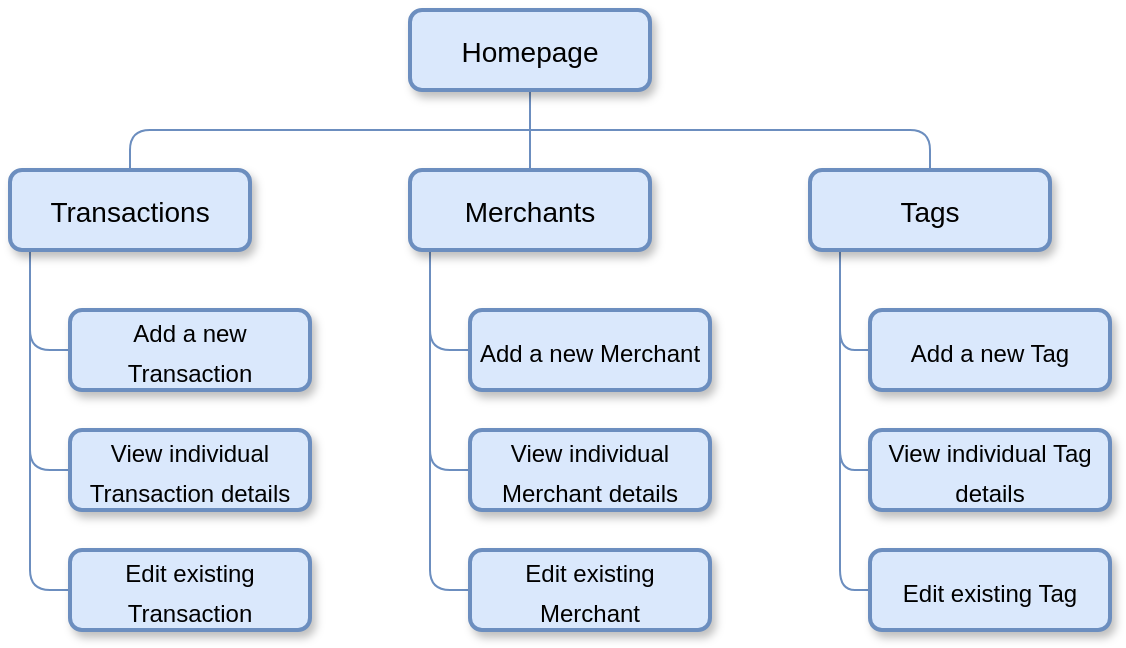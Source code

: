 <mxfile version="13.7.3" type="github"><diagram id="aLm1d6qrdWkqwyjXUEWt" name="Page-1"><mxGraphModel dx="1036" dy="562" grid="1" gridSize="10" guides="1" tooltips="1" connect="1" arrows="1" fold="1" page="1" pageScale="1" pageWidth="1169" pageHeight="827" math="0" shadow="0"><root><mxCell id="0"/><mxCell id="1" parent="0"/><mxCell id="HWceZ3zaH9tKK3792KX5-5" style="edgeStyle=orthogonalEdgeStyle;orthogonalLoop=1;jettySize=auto;html=1;entryX=0.5;entryY=0;entryDx=0;entryDy=0;shadow=0;endArrow=none;endFill=0;fontSize=16;jumpStyle=none;rounded=1;exitX=0.5;exitY=0;exitDx=0;exitDy=0;fillColor=#dae8fc;strokeColor=#6c8ebf;" edge="1" parent="1" source="HWceZ3zaH9tKK3792KX5-4" target="HWceZ3zaH9tKK3792KX5-3"><mxGeometry relative="1" as="geometry"><mxPoint x="660" y="150" as="sourcePoint"/><Array as="points"><mxPoint x="340" y="180"/><mxPoint x="740" y="180"/></Array></mxGeometry></mxCell><mxCell id="HWceZ3zaH9tKK3792KX5-8" style="edgeStyle=orthogonalEdgeStyle;rounded=1;jumpStyle=none;orthogonalLoop=1;jettySize=auto;html=1;exitX=0.5;exitY=1;exitDx=0;exitDy=0;entryX=0.5;entryY=0;entryDx=0;entryDy=0;shadow=0;endArrow=none;endFill=0;fontSize=16;fillColor=#dae8fc;strokeColor=#6c8ebf;" edge="1" parent="1" source="HWceZ3zaH9tKK3792KX5-1" target="HWceZ3zaH9tKK3792KX5-2"><mxGeometry relative="1" as="geometry"/></mxCell><mxCell id="HWceZ3zaH9tKK3792KX5-1" value="&lt;font style=&quot;font-size: 14px&quot;&gt;Homepage&lt;/font&gt;" style="rounded=1;whiteSpace=wrap;html=1;shadow=1;strokeWidth=2;fontSize=16;fillColor=#dae8fc;strokeColor=#6c8ebf;" vertex="1" parent="1"><mxGeometry x="480" y="120" width="120" height="40" as="geometry"/></mxCell><mxCell id="HWceZ3zaH9tKK3792KX5-21" style="edgeStyle=orthogonalEdgeStyle;rounded=1;jumpStyle=none;orthogonalLoop=1;jettySize=auto;html=1;exitX=0;exitY=0.5;exitDx=0;exitDy=0;entryX=0;entryY=0.5;entryDx=0;entryDy=0;shadow=0;endArrow=none;endFill=0;fontSize=16;fillColor=#dae8fc;strokeColor=#6c8ebf;" edge="1" parent="1" source="HWceZ3zaH9tKK3792KX5-2" target="HWceZ3zaH9tKK3792KX5-15"><mxGeometry relative="1" as="geometry"><Array as="points"><mxPoint x="490" y="220"/><mxPoint x="490" y="290"/></Array></mxGeometry></mxCell><mxCell id="HWceZ3zaH9tKK3792KX5-22" style="edgeStyle=orthogonalEdgeStyle;rounded=1;jumpStyle=none;orthogonalLoop=1;jettySize=auto;html=1;exitX=0;exitY=0.5;exitDx=0;exitDy=0;entryX=0;entryY=0.5;entryDx=0;entryDy=0;shadow=0;endArrow=none;endFill=0;fontSize=16;fillColor=#dae8fc;strokeColor=#6c8ebf;" edge="1" parent="1" source="HWceZ3zaH9tKK3792KX5-2" target="HWceZ3zaH9tKK3792KX5-16"><mxGeometry relative="1" as="geometry"><Array as="points"><mxPoint x="490" y="220"/><mxPoint x="490" y="350"/></Array></mxGeometry></mxCell><mxCell id="HWceZ3zaH9tKK3792KX5-23" style="edgeStyle=orthogonalEdgeStyle;rounded=1;jumpStyle=none;orthogonalLoop=1;jettySize=auto;html=1;exitX=0;exitY=0.5;exitDx=0;exitDy=0;shadow=0;endArrow=none;endFill=0;fontSize=16;entryX=0;entryY=0.5;entryDx=0;entryDy=0;fillColor=#dae8fc;strokeColor=#6c8ebf;" edge="1" parent="1" source="HWceZ3zaH9tKK3792KX5-2" target="HWceZ3zaH9tKK3792KX5-17"><mxGeometry relative="1" as="geometry"><Array as="points"><mxPoint x="490" y="220"/><mxPoint x="490" y="410"/></Array></mxGeometry></mxCell><mxCell id="HWceZ3zaH9tKK3792KX5-2" value="&lt;font style=&quot;font-size: 14px&quot;&gt;Merchants&lt;/font&gt;" style="rounded=1;whiteSpace=wrap;html=1;shadow=1;strokeWidth=2;fontSize=16;fillColor=#dae8fc;strokeColor=#6c8ebf;" vertex="1" parent="1"><mxGeometry x="480" y="200" width="120" height="40" as="geometry"/></mxCell><mxCell id="HWceZ3zaH9tKK3792KX5-25" style="edgeStyle=elbowEdgeStyle;rounded=1;jumpStyle=none;orthogonalLoop=1;jettySize=auto;html=1;exitX=0;exitY=0.5;exitDx=0;exitDy=0;entryX=0;entryY=0.5;entryDx=0;entryDy=0;shadow=0;endArrow=none;endFill=0;fontSize=16;fillColor=#dae8fc;strokeColor=#6c8ebf;" edge="1" parent="1" source="HWceZ3zaH9tKK3792KX5-3" target="HWceZ3zaH9tKK3792KX5-18"><mxGeometry relative="1" as="geometry"/></mxCell><mxCell id="HWceZ3zaH9tKK3792KX5-26" style="edgeStyle=elbowEdgeStyle;rounded=1;jumpStyle=none;orthogonalLoop=1;jettySize=auto;html=1;exitX=0;exitY=0.5;exitDx=0;exitDy=0;shadow=0;endArrow=none;endFill=0;fontSize=16;fillColor=#dae8fc;strokeColor=#6c8ebf;" edge="1" parent="1" source="HWceZ3zaH9tKK3792KX5-3" target="HWceZ3zaH9tKK3792KX5-19"><mxGeometry relative="1" as="geometry"/></mxCell><mxCell id="HWceZ3zaH9tKK3792KX5-27" style="edgeStyle=elbowEdgeStyle;rounded=1;jumpStyle=none;orthogonalLoop=1;jettySize=auto;html=1;exitX=0;exitY=0.5;exitDx=0;exitDy=0;shadow=0;endArrow=none;endFill=0;fontSize=16;fillColor=#dae8fc;strokeColor=#6c8ebf;" edge="1" parent="1" source="HWceZ3zaH9tKK3792KX5-3" target="HWceZ3zaH9tKK3792KX5-20"><mxGeometry relative="1" as="geometry"/></mxCell><mxCell id="HWceZ3zaH9tKK3792KX5-3" value="&lt;font style=&quot;font-size: 14px&quot;&gt;Tags&lt;/font&gt;" style="rounded=1;whiteSpace=wrap;html=1;shadow=1;strokeWidth=2;fontSize=16;fillColor=#dae8fc;strokeColor=#6c8ebf;" vertex="1" parent="1"><mxGeometry x="680" y="200" width="120" height="40" as="geometry"/></mxCell><mxCell id="HWceZ3zaH9tKK3792KX5-12" style="edgeStyle=elbowEdgeStyle;rounded=1;jumpStyle=none;orthogonalLoop=1;jettySize=auto;html=1;exitX=0;exitY=0.5;exitDx=0;exitDy=0;shadow=0;endArrow=none;endFill=0;fontSize=16;entryX=0;entryY=0.5;entryDx=0;entryDy=0;fillColor=#dae8fc;strokeColor=#6c8ebf;" edge="1" parent="1" source="HWceZ3zaH9tKK3792KX5-4" target="HWceZ3zaH9tKK3792KX5-9"><mxGeometry relative="1" as="geometry"><Array as="points"><mxPoint x="290" y="260"/><mxPoint x="280" y="260"/></Array></mxGeometry></mxCell><mxCell id="HWceZ3zaH9tKK3792KX5-13" style="edgeStyle=elbowEdgeStyle;rounded=1;jumpStyle=none;orthogonalLoop=1;jettySize=auto;html=1;exitX=0;exitY=0.5;exitDx=0;exitDy=0;shadow=0;endArrow=none;endFill=0;fontSize=16;entryX=0;entryY=0.5;entryDx=0;entryDy=0;fillColor=#dae8fc;strokeColor=#6c8ebf;" edge="1" parent="1" source="HWceZ3zaH9tKK3792KX5-4" target="HWceZ3zaH9tKK3792KX5-10"><mxGeometry relative="1" as="geometry"><Array as="points"><mxPoint x="290" y="270"/><mxPoint x="280" y="290"/></Array></mxGeometry></mxCell><mxCell id="HWceZ3zaH9tKK3792KX5-14" style="edgeStyle=elbowEdgeStyle;rounded=1;jumpStyle=none;orthogonalLoop=1;jettySize=auto;html=1;shadow=0;endArrow=none;endFill=0;fontSize=16;entryX=0;entryY=0.5;entryDx=0;entryDy=0;exitX=0;exitY=0.5;exitDx=0;exitDy=0;fillColor=#dae8fc;strokeColor=#6c8ebf;" edge="1" parent="1" source="HWceZ3zaH9tKK3792KX5-4" target="HWceZ3zaH9tKK3792KX5-11"><mxGeometry relative="1" as="geometry"><mxPoint x="250" y="270" as="sourcePoint"/><Array as="points"><mxPoint x="290" y="320"/><mxPoint x="280" y="310"/><mxPoint x="290" y="330"/></Array></mxGeometry></mxCell><mxCell id="HWceZ3zaH9tKK3792KX5-4" value="&lt;font style=&quot;font-size: 14px&quot;&gt;Transactions&lt;/font&gt;" style="rounded=1;whiteSpace=wrap;html=1;shadow=1;strokeWidth=2;fontSize=16;fillColor=#dae8fc;strokeColor=#6c8ebf;" vertex="1" parent="1"><mxGeometry x="280" y="200" width="120" height="40" as="geometry"/></mxCell><mxCell id="HWceZ3zaH9tKK3792KX5-9" value="&lt;font style=&quot;line-height: 100% ; font-size: 12px&quot;&gt;Add a new Transaction&lt;/font&gt;" style="rounded=1;whiteSpace=wrap;html=1;shadow=1;strokeWidth=2;fontSize=16;fillColor=#dae8fc;strokeColor=#6c8ebf;" vertex="1" parent="1"><mxGeometry x="310" y="270" width="120" height="40" as="geometry"/></mxCell><mxCell id="HWceZ3zaH9tKK3792KX5-10" value="&lt;font style=&quot;font-size: 12px&quot;&gt;View individual Transaction details&lt;/font&gt;" style="rounded=1;whiteSpace=wrap;html=1;shadow=1;strokeWidth=2;fontSize=16;fillColor=#dae8fc;strokeColor=#6c8ebf;" vertex="1" parent="1"><mxGeometry x="310" y="330" width="120" height="40" as="geometry"/></mxCell><mxCell id="HWceZ3zaH9tKK3792KX5-11" value="&lt;font style=&quot;font-size: 12px&quot;&gt;Edit existing Transaction&lt;/font&gt;" style="rounded=1;whiteSpace=wrap;html=1;shadow=1;strokeWidth=2;fontSize=16;fillColor=#dae8fc;strokeColor=#6c8ebf;" vertex="1" parent="1"><mxGeometry x="310" y="390" width="120" height="40" as="geometry"/></mxCell><mxCell id="HWceZ3zaH9tKK3792KX5-15" value="&lt;font style=&quot;line-height: 100% ; font-size: 12px&quot;&gt;Add a new Merchant&lt;/font&gt;" style="rounded=1;whiteSpace=wrap;html=1;shadow=1;strokeWidth=2;fontSize=16;fillColor=#dae8fc;strokeColor=#6c8ebf;" vertex="1" parent="1"><mxGeometry x="510" y="270" width="120" height="40" as="geometry"/></mxCell><mxCell id="HWceZ3zaH9tKK3792KX5-16" value="&lt;font style=&quot;font-size: 12px&quot;&gt;View individual Merchant details&lt;/font&gt;" style="rounded=1;whiteSpace=wrap;html=1;shadow=1;strokeWidth=2;fontSize=16;fillColor=#dae8fc;strokeColor=#6c8ebf;" vertex="1" parent="1"><mxGeometry x="510" y="330" width="120" height="40" as="geometry"/></mxCell><mxCell id="HWceZ3zaH9tKK3792KX5-17" value="&lt;font style=&quot;font-size: 12px&quot;&gt;Edit existing Merchant&lt;/font&gt;" style="rounded=1;whiteSpace=wrap;html=1;shadow=1;strokeWidth=2;fontSize=16;fillColor=#dae8fc;strokeColor=#6c8ebf;" vertex="1" parent="1"><mxGeometry x="510" y="390" width="120" height="40" as="geometry"/></mxCell><mxCell id="HWceZ3zaH9tKK3792KX5-18" value="&lt;font style=&quot;line-height: 100% ; font-size: 12px&quot;&gt;Add a new Tag&lt;/font&gt;" style="rounded=1;whiteSpace=wrap;html=1;shadow=1;strokeWidth=2;fontSize=16;fillColor=#dae8fc;strokeColor=#6c8ebf;" vertex="1" parent="1"><mxGeometry x="710" y="270" width="120" height="40" as="geometry"/></mxCell><mxCell id="HWceZ3zaH9tKK3792KX5-19" value="&lt;font style=&quot;font-size: 12px&quot;&gt;View individual Tag details&lt;/font&gt;" style="rounded=1;whiteSpace=wrap;html=1;shadow=1;strokeWidth=2;fontSize=16;fillColor=#dae8fc;strokeColor=#6c8ebf;" vertex="1" parent="1"><mxGeometry x="710" y="330" width="120" height="40" as="geometry"/></mxCell><mxCell id="HWceZ3zaH9tKK3792KX5-20" value="&lt;font style=&quot;font-size: 12px&quot;&gt;Edit existing Tag&lt;/font&gt;" style="rounded=1;whiteSpace=wrap;html=1;shadow=1;strokeWidth=2;fontSize=16;fillColor=#dae8fc;strokeColor=#6c8ebf;" vertex="1" parent="1"><mxGeometry x="710" y="390" width="120" height="40" as="geometry"/></mxCell></root></mxGraphModel></diagram></mxfile>